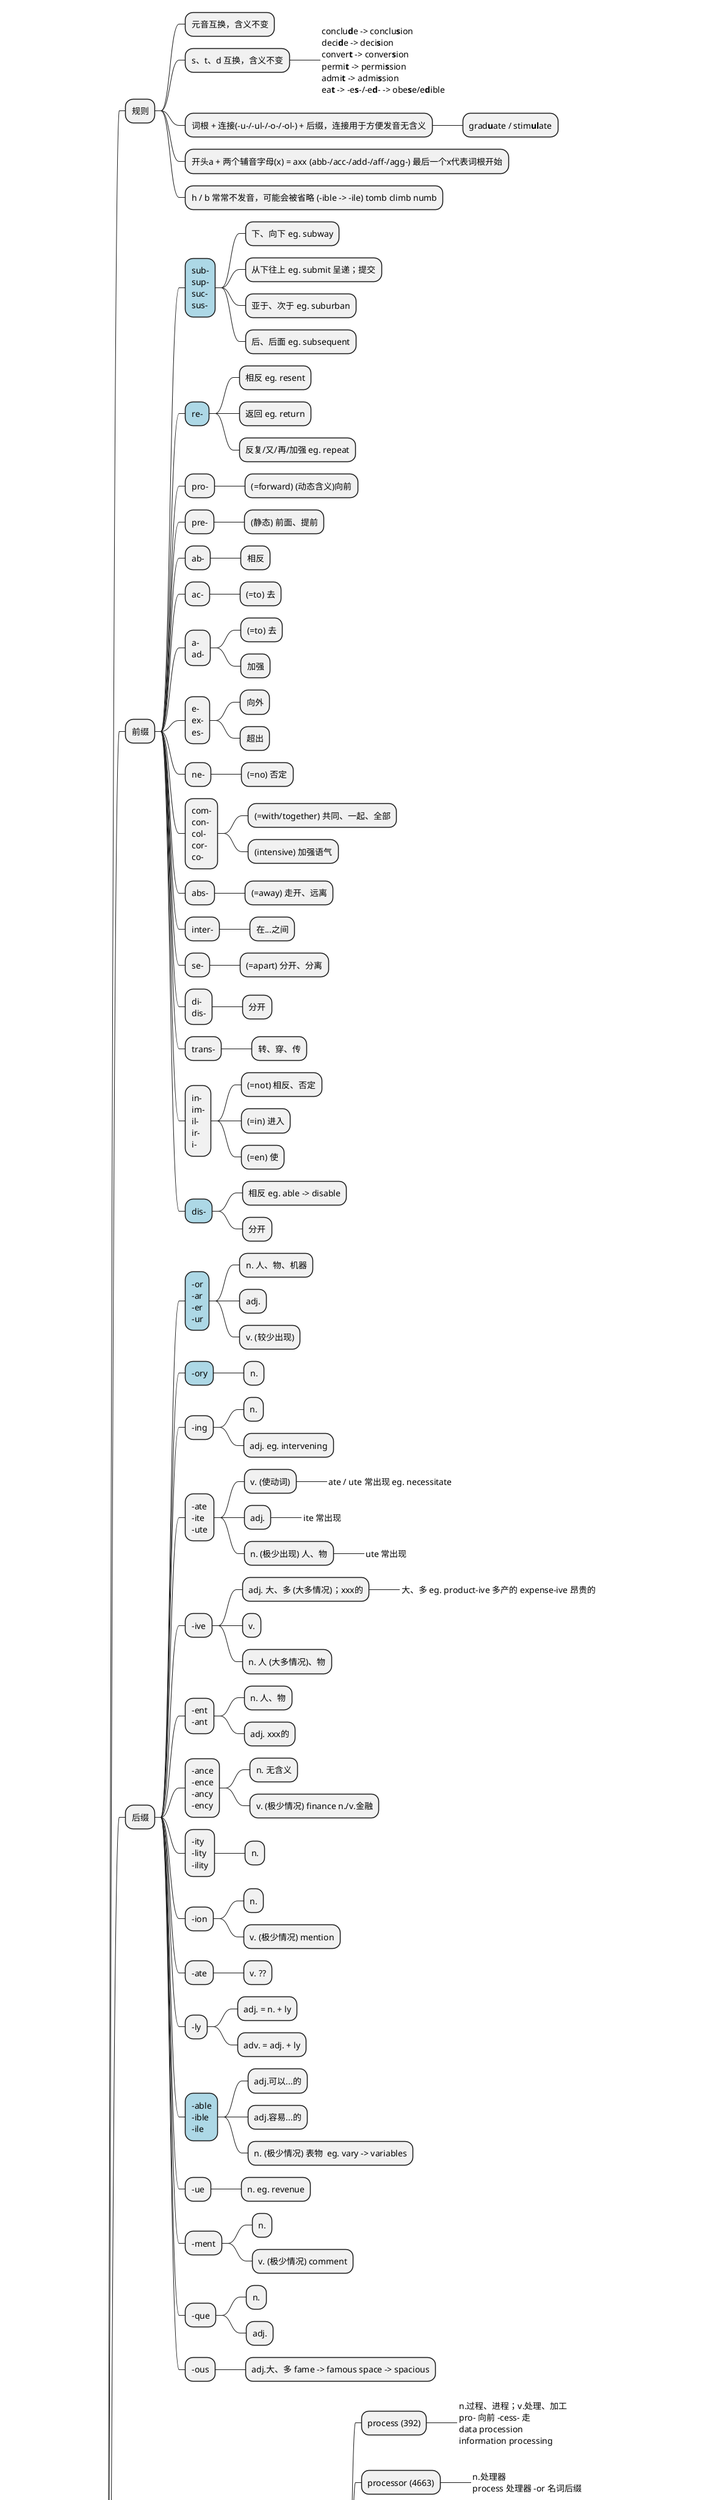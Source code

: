 @startmindmap

* 词汇
** 拆解
*** 规则
**** 元音互换，含义不变
**** s、t、d 互换，含义不变
*****_:
conclu<b>d</b>e -> conclu<b>s</b>ion
deci<b>d</b>e -> deci<b>s</b>ion
conver<b>t</b> -> conver<b>s</b>ion
permi<b>t</b> -> permi<b>s</b>sion
admi<b>t</b> -> admi<b>s</b>sion
ea<b>t</b> -> -e<b>s</b>-/-e<b>d</b>- -> obe<b>s</b>e/e<b>d</b>ible
;
**** 词根 + 连接(-u-/-ul-/-o-/-ol-) + 后缀，连接用于方便发音无含义
***** grad<b>u</b>ate / stim<b>ul</b>ate
**** 开头a + 两个辅音字母(x) = axx (abb-/acc-/add-/aff-/agg-) 最后一个x代表词根开始
**** h / b 常常不发音，可能会被省略 (-ible -> -ile) tomb climb numb


*** 前缀
****[#lightblue]:sub-
sup-
suc-
sus-;
***** 下、向下 eg. subway
***** 从下往上 eg. submit 呈递；提交
***** 亚于、次于 eg. suburban
***** 后、后面 eg. subsequent
****[#lightblue] re-
***** 相反 eg. resent
***** 返回 eg. return
***** 反复/又/再/加强 eg. repeat
**** pro-
***** (=forward) (动态含义)向前
**** pre-
***** (静态) 前面、提前
**** ab-
***** 相反
**** ac-
***** (=to) 去
****:a-
ad-;
***** (=to) 去
***** 加强
****:e-
ex-
es-;
***** 向外
***** 超出
**** ne-
***** (=no) 否定
****:com-
con-
col-
cor-
co-;
***** (=with/together) 共同、一起、全部
***** (intensive) 加强语气
**** abs-
***** (=away) 走开、远离
**** inter-
***** 在...之间
**** se-
***** (=apart) 分开、分离
****:di-
dis-;
***** 分开
**** trans-
***** 转、穿、传
****:in-
im-
il-
ir-
i-;
***** (=not) 相反、否定
***** (=in) 进入
***** (=en) 使
****[#lightblue] dis-
***** 相反 eg. able -> disable
***** 分开



*** 后缀
****[#lightblue]:-or
-ar
-er
-ur;
***** n. 人、物、机器
***** adj.
***** v. (较少出现)
****[#lightblue] -ory
***** n.
**** -ing
***** n.
***** adj. eg. intervening
****:-ate
-ite
-ute;
***** v. (使动词)
******_ ate / ute 常出现 eg. necessitate
***** adj.
******_ ite 常出现
***** n. (极少出现) 人、物
******_ ute 常出现
**** -ive
***** adj. 大、多 (大多情况)；xxx的
******_ 大、多 eg. product-ive 多产的 expense-ive 昂贵的
***** v.
***** n. 人 (大多情况)、物
****:-ent
-ant;
***** n. 人、物
***** adj. xxx的
****:-ance
-ence
-ancy
-ency;
***** n. 无含义
***** v. (极少情况) finance n./v.金融
****:-ity
-lity
-ility;
***** n.
**** -ion
***** n.
***** v. (极少情况) mention
**** -ate
***** v. ??
**** -ly
***** adj. = n. + ly
***** adv. = adj. + ly
****[#lightblue]:-able
-ible
-ile;
***** adj.可以...的
***** adj.容易...的
***** n. (极少情况) 表物  eg. vary -> variables
**** -ue
***** n. eg. revenue
**** -ment
***** n.
***** v. (极少情况) comment
**** -que
***** n.
***** adj.
**** -ous
***** adj.大、多 fame -> famous space -> spacious



*** 词根
****[#lightblue]:-cess-、-ceed-、-cede-、-gress-、
-gred-、-grad- (=to go) 走
-cess-(n.) -ceed-(v.);
***** process (392)
******_:
n.过程、进程；v.处理、加工
pro- 向前 -cess- 走
data procession
information processing
;
***** processor (4663)
******_:
n.处理器
process 处理器 -or 名词后缀
;
***** procession (7783)
******_:
n.队伍、行列；一列、一排；列队行进
pro- 向前 -cess- 走 -ion 名词后缀
英英释义：走路、骑马、开车等
A procession is a group of people who are
walking, riding, or driving in a line as
part of a public event.
;
***** graduate (2133)
******_:
v.毕业；n.(本科)毕业生
-grad- 走 -u- 连接 -ate 名词后缀 -> 要走 -> 离开学校
;
***** undergraduate (4804)
******_:
n.大学本科生、肄业生
under- 下、未达到 -graduate- 毕业
;
***** ingredient (2613)
******_:
n.原料、要素、组成部分
in- 进入 -gred- 走 -i- -ent 名词后缀 -> 走进去
;
***** aggressive (2538)
******_:
adj.侵略性的、激进的
aggress v.侵略
aggression n.侵略
a- 加强语气 -g-(axx) -gress- 走
;
***** progress (1517)
******_:
v.前进；n.进步
pro- 向前 -gress- 走
make rapid ~ 取得快速的进步
;
***** proceed (2720)
******_:
v.前进、继续进行；继续
pro- 向前 -ceed- 走
proceed with sth.
proceed to 前往、进入
;
*****[#lightblue] proceedings (5436)
******_:
n.诉讼、议程、一系列活动事件
legal proceedings 法律诉讼
;
***** procedure (1376)
******_:
n.程序、步骤
pro- 向前 -ced- 走 -ure 名词后缀
surgical procedures 手术程序
legal procedures 法律程序
;
***** precede (5675)
******_:
v.领先于、优于
pre- 提前、前面 -cede- 走
;
***** precedent (5698)
******_:
n.先例、前例；adj.先前的
precede 前面 -ent 名词后缀
;
***** unprecedented (4450)
******_:
adj.史无前例的、空前的
un- 否定 -precedent 先例 -ed 形容词，的
precedented 有过先例的
the bubble rish ~ level 房地产泡沫达到史无前例的水平
;
***** precedence (13362)
******_:
n.优先、领先
pre- 前面 -ced- 走 -ence 名词后缀
同义：priority n.优先权、优先
priority = prior- 优先于、先于 -ity 名词后缀
give precedence/priority to sth. 优先考虑某事情
;
***** access (4416)
******_:
v./n.接近、进入；使用、获取
ac- (=to)加强 -cess- 走
access email
have access to
;
***** accessible (4423)
******_:
adj.可接近的、可使用的、可获得的
access 接近、使用 -ible 可以...的
accessible capital：可用资金
Lily is accessible：Lily是平易近人的
;
***** accessory (6532)
******_:
n.附件、配件、从犯
ac- (=to)去、强调 -cess- 走 -ory 名词后缀
;
***** recession (3611)
******_:
n.衰退；凹处；后退；不景气
re- 回 -cess- 走 -ion 名词后缀
recede v.后退、撤退
;
***** excess (5825)
******_:
n.无节制；过度、过量；超过、超额
ex- 向外、出去、超出 -cess- 走
global excess demand
excess weight：过度肥胖
;
***** excessive (4620)
******_:
adj.过分的；过多的，极度的
;
***** exceed (3308)
******_:
vt.胜过；超过
ex- 向外、出 -ceed- 走
;
***** exceedingly (11078)
******_:
adv.非常；极其；极度地
exceedingly polite forms：极度有礼貌的形式
;
***** cease (4518)
******_:
vt/vi/n.停止；终了
ceas (=-cess-)走
;
***** succeed (2035)
******_:
vi.成功；继承；继任；兴旺
suc- 下；后 -ceed- 走
succeed in (doing) sth.
;
***** succeeding (15434)
******_:
adj.随后的，以后的
;
***** success (778)
******_:
n.成功，成就；胜利；大获成功的人或事物
;
***** successful (1105)
******_:
adj.成功的；一帆风顺的
;
***** successfully (3205)
******_:
adv.成功地
;
*****[#lightblue] successor (5502)
******_:
n.继承者；后续的事物
success 继承、接任 -or 名词后缀
;
*****[#lightblue] succession (6484)
******_:
n.连续；继位；继承；（农业）轮栽
a ~ of sth. 一连串(一系列)的xxx
;
***** successive (8209)
******_:
adj.连续的；继承的；依次的；接替的
success 继承、连续 -ive 名词后缀
;
***** predecessor (5325)
******_:
n.前任；前辈
pre- 前 -decess- (=retire) 退休 -or 名词：人
;
***** necessary (985)
******_:
adj.必要的；必然的；必需的
;
***** necessarily (1971)
******_:
adv.必定地；必要地；必然地
;
***** necessity (3986)
******_:
n.需要；必需品；必然性
out of necessity 出于必要
;
***** necessitate (10483)
******_:
vt.使成为必需，需要；迫使
;
***** degrade (8605)
******_:
vt.使...丢脸；使...降级；降解；贬低
de- 向下 grade 级别
;
***** degradation (7910)
******_:
n.降格；降级；退化；堕落
;
***** upgrade (6016)
******_:
vt.提升；使升级；改良品种
up- 向上 grade 级别
;
***** gradual (6893)
******_:
adj.渐进的；逐步的
-grad- 走 -u- 连接 -al 形容词后缀
;
***** gradually (2986)
******_:
adv.渐渐地；逐步
;
***** congress (639)
******_:
n.国会；会议；代表大会；社交
con- 共同、一起 -gress- 走
convention n.大会 -vent- 走
conference n.大会
;
***** congressional (2330)
******_:
adj.国会的；会议的；议会
;
***** congressman (5457)
******_:
n.国会议员；众议院议员
;
***** ancestor (4178)
******_:
n.始祖，祖先；被继承人
-anc- 以前 -ces- 走 -or 人
;
***** ancestral (9154)
******_:
adj.祖先的；祖传的
;
***** ancestry (11086)
******_:
n.祖先；血统
;
***** concede (4232)
******_:
vt.让步；退让；让与；（勉强）承认
con- 共同、一起 -ced- 走 -e 动词
;
***** concession (5059)
******_:
n.让步；特许（权）；承认；退位
make a ~ 做出让步
;
***** abscess (19996)
******_:
n.脓肿；脓疮
abs- (=away) 远离 -cess- 走
;
***** accede (18767)
******_:
vi.同意；加入；就任、就职
ac- axx(=to) 向 -cede- 走
;
***** accession (17037)
******_ n.增加；就职；到达
***** antecede
******_ vt.在...之前；先行；胜过；居前
***** antecedent (17181)
******_ n.先行词；前事；先例；祖先
***** incessant (15157)
******_:
adj.不断的；不停的；连续的
in- (=not)否定 -cess- (=cease)停止 -ant 形容词
;
***** intercede (19900)
******_:
vi.调解，调停；求情
inter- 在...之间 -cede- 走
;
***** secede (18480)
******_:
vi.退出；脱离
se- (=apart)分开、分离 -ced- 走
;
***** secession (15134)
******_ n.脱离；分离
***** digress
******_:
vi.离题、岔道
di- (=dis)分开 + gress 走
;
***** regress (17690)
******_:
vi.逆行，倒退；复归
re- 返回 -gress- 走
反义词：progress 前进
;
***** ingress
******_:
n.进入；入口；准许进入；入境
反义词：egress 出口
;
***** transgression (12869)
******_:
n.越界；违反（道德准则）
trans- 穿 -gress- 走 -ion 名词
transgress v.越界
;


****:-van-、-ven-、-vent-
(=come/go) 来、来临、走来;
*****[#lightblue] advent (8282)
******_:
n.来临、出现
ad- (=to) -vent- 来临、出现
with the advent of sth. 随着xxx的出现
;
***** convene (7956)
******_:
v.集合、着急、聚集
con- 共同、一起 -ven- (=come)来
;
***** convention (2494)
******_ n.大会；习俗、惯例
***** conventional (2576)
******_:
adj.传统的、符合习俗的
conventional values：传统价值观
conventional lanes：常规车道
;
***** conventionally (16023)
******_ adv.照惯例、照常地
***** unconventional (10196)
******_ adj.非传统的；非传统的；不依惯例的
***** convenient (5438)
******_:
adj.附近的；方便的
con- 加强语气 -ven- 走 -ent 形容词
;
***** conveinence (4945)
******_ n.便利；便利的事物
***** conveniently (11879)
******_ adv.便利地；合宜地
***** inconvenience (11019)
******:
n.麻烦；不便
in- 相反 convenience 便利
;
***** inconvenient (13872)
****** adj.不方便的；打扰的
***** prevent (1087)
******_:
v.防止、预防、组织
pre- 提前 -vent- 来
prevent them from being marginalized
;
***** preventable (16996)
****** adj.可预防的；可阻止的
***** preventative (19828)
****** adj.预防性的 (=preventive)
***** prevention (3996)
****** n.预防；阻止；妨碍
***** intervene (5157)
******_:
v.干涉；干预
inter- (=between)之间 -ven- 来 -e 动词后缀
;
***** intervention (1940)
******_:
n.干涉、干预
policy intervention 政策干预
;
***** intervening (13024)
******_:
adj.介于中间的；发生于期间的
the intervening time/area/object
;
***** interfere (4473)
******_:
v.干涉、干预；介入 (=intervene)
interfere in sth. 干涉、干预某事
interfere with sth. 和某事发生冲突、对抗
;
***** interference (6500)
******_:
n.干涉、介入
interference with natural ecosystems
;
***** revenue (1691)
******_:
n.收入 (=income)
re- 回 -ven- 来 -ue 名词
tax revenues
abandon readership revenue
income n.收入
income inequality
upper-income population
;
***** event (526)
******_:
n.事件，大事；结果；项目
e- 向外 -vent- 来
;
***** eventual (7419)
******_ adj.最后的，结果的；可能的
***** eventually (1110)
******_ adv.最后，终于
***** advance (2316)
******_:
n./v.前进、提前
ad- (=to) -vanc- 来 -(an)c- 前 -e 动词
;
***** advanced (2824)
******_:
adj.高级的、先进的
advanced medical technology
;
***** advancement (6733)
******_:
n.前进，进步；提升
;
***** advancing (9483)
******_:
adj.前进的；年长的
She is still very active, in spite of her advancing years/age.
;
***** advantage (1308)
******_:
n.优点、优势、好处
ad- (=to) 去 -vant- (=-vent-) 走 -(ant)- 前 -age 名词后缀
take full advantage of sth. 充分利用某事
;
***** advantageous (14583)
******_:
adj.有利的；有益的
;
***** disadvantage (6383)
******_:
n.不利条件；缺点；损失
;
***** disadvantaged (9105)
******_ adj.处于不利地位的；社会地位低下的
***** invent (3426)
******_:
v.发明、创造
in- 加强 -vent- 来临
;
***** invention (4828)
******_ n.发明、创造
***** inventive (12610)
******_ adj.发明的，有发明才能的；别出心裁的
***** inventor (8346)
******_ n.发明家；创造者
*****[#lightblue] inventory (4005)
******_:
n.存货清单、详细目录
in- 进入 -vent- 发现、找到 -ory 名词
huge inventories 巨大库存
direct<b>ory</b> n.电话通讯录；通讯清单
;
***** reinvent (8350)
******_ vt.重新使用；重复发明



**** -anc-、-ant- 以前、古老；高
***** ancestor (4178)
******_:
n.始祖，祖先；被继承人
-anc- 以前 -ces- 走 -or 人
;
***** ancient
******_ a.古老的、古代的
***** antique
******_:
n.古董；a.古老的
anti- 以前 -que 名词或形容词
;





** 单词
*** etymology
**** n.词源学
*****_ 词源查询 www.etymonline.com
*** incentive
**** n.刺激物；激励物
** 短语
*** accused sb. of
****_:
控告、起诉、谴责某人
People accused the ministry of failing to take
adequate preventive measures.
人们谴责该政府部门未能采取足够的预防措施
;
@endmindmap